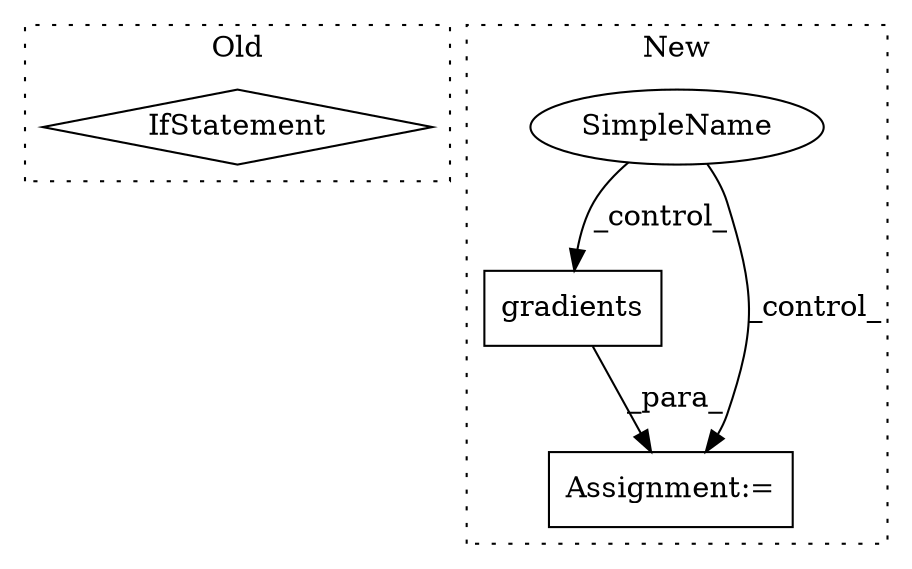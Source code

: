 digraph G {
subgraph cluster0 {
1 [label="IfStatement" a="25" s="998" l="3" shape="diamond"];
label = "Old";
style="dotted";
}
subgraph cluster1 {
2 [label="gradients" a="32" s="1250,1285" l="10,1" shape="box"];
3 [label="Assignment:=" a="7" s="1246" l="1" shape="box"];
4 [label="SimpleName" a="42" s="" l="" shape="ellipse"];
label = "New";
style="dotted";
}
2 -> 3 [label="_para_"];
4 -> 3 [label="_control_"];
4 -> 2 [label="_control_"];
}
